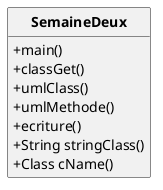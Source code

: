 @startuml
skinparam style strictuml
skinparam classAttributeIconSize 0
skinparam classFontStyle Bold
hide empty members



class SemaineDeux{
+main()
+classGet()
+umlClass()
+umlMethode()
+ecriture()
+String stringClass()
+Class cName()
}
@enduml